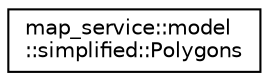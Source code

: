 digraph "Graphical Class Hierarchy"
{
 // LATEX_PDF_SIZE
  edge [fontname="Helvetica",fontsize="10",labelfontname="Helvetica",labelfontsize="10"];
  node [fontname="Helvetica",fontsize="10",shape=record];
  rankdir="LR";
  Node0 [label="map_service::model\l::simplified::Polygons",height=0.2,width=0.4,color="black", fillcolor="white", style="filled",URL="$structmap__service_1_1model_1_1simplified_1_1Polygons.html",tooltip="Data structure representing polygon geometry for a specific type of object."];
}
